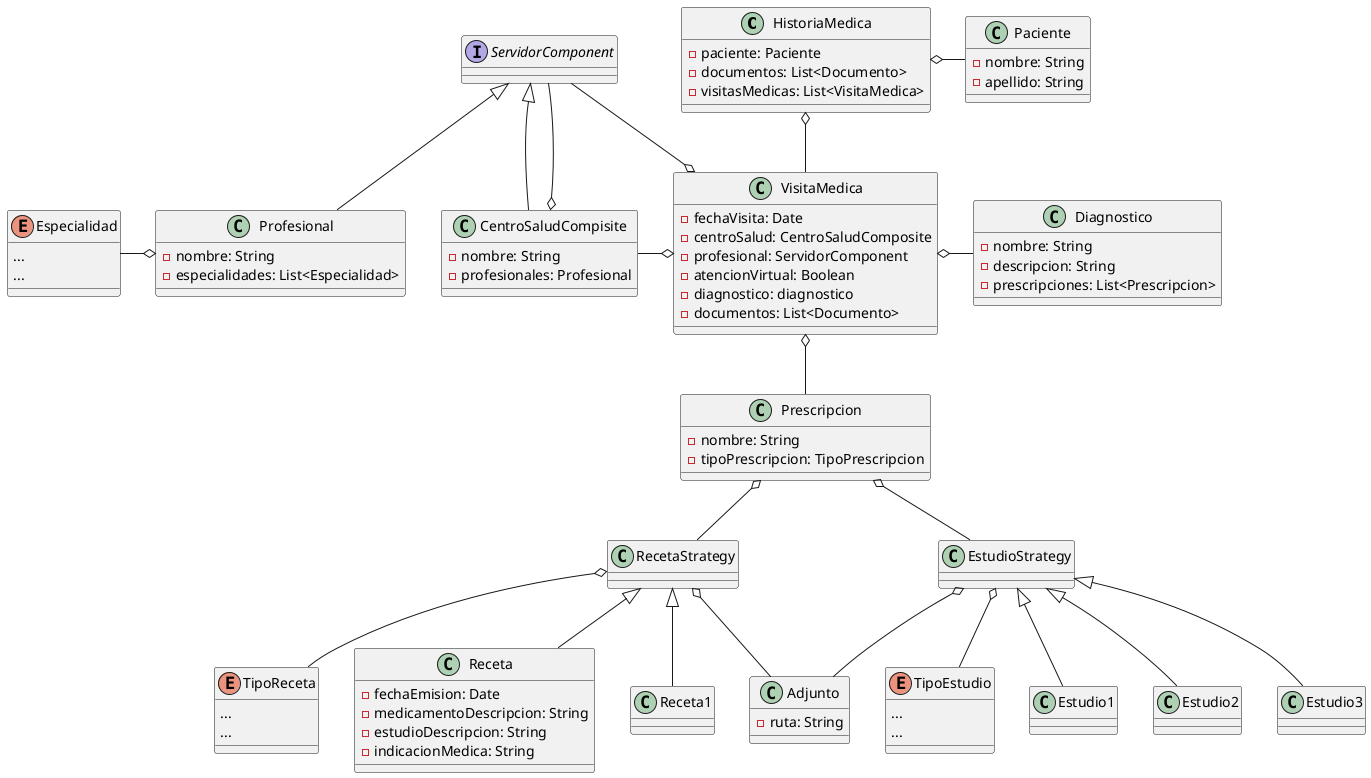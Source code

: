 @startuml

class HistoriaMedica{
    -paciente: Paciente
    -documentos: List<Documento>
    -visitasMedicas: List<VisitaMedica>
}

class Paciente{
    -nombre: String
    -apellido: String
}

class VisitaMedica{
    -fechaVisita: Date
    -centroSalud: CentroSaludComposite
    -profesional: ServidorComponent
    -atencionVirtual: Boolean
    -diagnostico: diagnostico
    -documentos: List<Documento>
}

class CentroSaludCompisite{
	-nombre: String
 	-profesionales: Profesional
    
}

class Adjunto{
    -ruta: String
}

class Profesional{
    -nombre: String
    -especialidades: List<Especialidad>
}

Enum Especialidad{
    ...
    ...
}

class Diagnostico{
    -nombre: String
    -descripcion: String
    -prescripciones: List<Prescripcion>
}

class Prescripcion{
    -nombre: String
    -tipoPrescripcion: TipoPrescripcion
}

Enum TipoReceta{
    ...
    ...
}

class Receta{
    -fechaEmision: Date
    -medicamentoDescripcion: String
    -estudioDescripcion: String
    -indicacionMedica: String
}



enum TipoEstudio{
...
...
}

interface ServidorComponent {
}


ServidorComponent <|-- CentroSaludCompisite
ServidorComponent <|-- Profesional
CentroSaludCompisite o-- ServidorComponent

HistoriaMedica o-right- Paciente
HistoriaMedica o-- VisitaMedica

VisitaMedica o-left- ServidorComponent
VisitaMedica o-left- CentroSaludCompisite
VisitaMedica o-right- Diagnostico
VisitaMedica o-- Prescripcion


Prescripcion o-- RecetaStrategy
RecetaStrategy <|-- Receta
RecetaStrategy <|-- Receta1

Prescripcion o-- EstudioStrategy
EstudioStrategy <|--  Estudio1
EstudioStrategy <|--  Estudio2
EstudioStrategy <|--  Estudio3


EstudioStrategy o-- Adjunto
RecetaStrategy o-- Adjunto

RecetaStrategy o-- TipoReceta
EstudioStrategy o-- TipoEstudio

Profesional o-left- Especialidad

@enduml